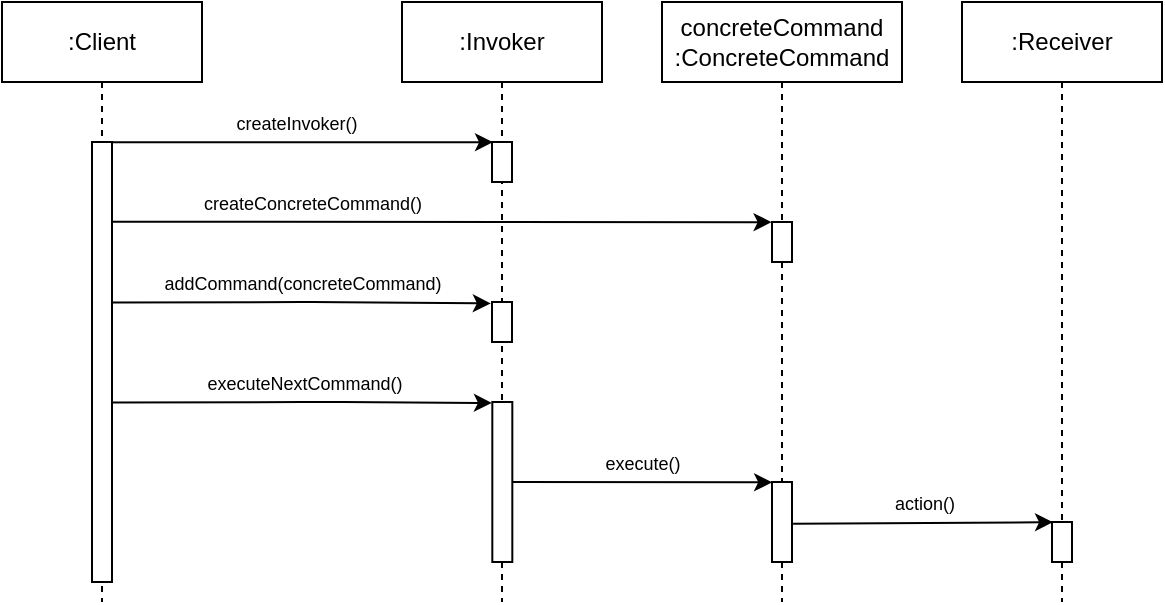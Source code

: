 <mxfile version="15.6.6" type="device"><diagram id="kgpKYQtTHZ0yAKxKKP6v" name="Page-1"><mxGraphModel dx="652" dy="961" grid="1" gridSize="10" guides="1" tooltips="1" connect="1" arrows="1" fold="1" page="1" pageScale="1" pageWidth="850" pageHeight="1100" math="0" shadow="0"><root><mxCell id="0"/><mxCell id="1" parent="0"/><mxCell id="WiDlirkSuBx2nw_9Ve1g-5" value=":Client" style="shape=umlLifeline;perimeter=lifelinePerimeter;whiteSpace=wrap;html=1;container=1;collapsible=0;recursiveResize=0;outlineConnect=0;" parent="1" vertex="1"><mxGeometry x="50" y="440" width="100" height="300" as="geometry"/></mxCell><mxCell id="WiDlirkSuBx2nw_9Ve1g-9" value="" style="points=[];perimeter=orthogonalPerimeter;rounded=0;shadow=0;strokeWidth=1;" parent="WiDlirkSuBx2nw_9Ve1g-5" vertex="1"><mxGeometry x="45" y="70" width="10" height="220" as="geometry"/></mxCell><mxCell id="WiDlirkSuBx2nw_9Ve1g-6" value=":Invoker" style="shape=umlLifeline;perimeter=lifelinePerimeter;whiteSpace=wrap;html=1;container=1;collapsible=0;recursiveResize=0;outlineConnect=0;" parent="1" vertex="1"><mxGeometry x="250" y="440" width="100" height="300" as="geometry"/></mxCell><mxCell id="WiDlirkSuBx2nw_9Ve1g-33" value="" style="endArrow=classic;html=1;exitX=0.984;exitY=0.365;exitDx=0;exitDy=0;exitPerimeter=0;entryX=-0.02;entryY=0.006;entryDx=0;entryDy=0;entryPerimeter=0;" parent="WiDlirkSuBx2nw_9Ve1g-6" target="WiDlirkSuBx2nw_9Ve1g-35" edge="1"><mxGeometry width="50" height="50" relative="1" as="geometry"><mxPoint x="-145.0" y="200.3" as="sourcePoint"/><mxPoint x="30.16" y="221" as="targetPoint"/><Array as="points"><mxPoint x="-39.84" y="200"/></Array></mxGeometry></mxCell><mxCell id="WiDlirkSuBx2nw_9Ve1g-34" value="&lt;font style=&quot;font-size: 9px&quot;&gt;executeNextCommand()&lt;/font&gt;" style="edgeLabel;html=1;align=center;verticalAlign=middle;resizable=0;points=[];" parent="WiDlirkSuBx2nw_9Ve1g-33" vertex="1" connectable="0"><mxGeometry x="-0.118" y="1" relative="1" as="geometry"><mxPoint x="11.73" y="-9.32" as="offset"/></mxGeometry></mxCell><mxCell id="WiDlirkSuBx2nw_9Ve1g-35" value="" style="points=[];perimeter=orthogonalPerimeter;rounded=0;shadow=0;strokeWidth=1;" parent="WiDlirkSuBx2nw_9Ve1g-6" vertex="1"><mxGeometry x="45.16" y="200" width="10" height="80" as="geometry"/></mxCell><mxCell id="WiDlirkSuBx2nw_9Ve1g-7" value="concreteCommand :ConcreteCommand" style="shape=umlLifeline;perimeter=lifelinePerimeter;whiteSpace=wrap;html=1;container=1;collapsible=0;recursiveResize=0;outlineConnect=0;" parent="1" vertex="1"><mxGeometry x="380" y="440" width="120" height="300" as="geometry"/></mxCell><mxCell id="WiDlirkSuBx2nw_9Ve1g-11" value="" style="points=[];perimeter=orthogonalPerimeter;rounded=0;shadow=0;strokeWidth=1;" parent="WiDlirkSuBx2nw_9Ve1g-7" vertex="1"><mxGeometry x="55" y="110" width="10" height="20" as="geometry"/></mxCell><mxCell id="WiDlirkSuBx2nw_9Ve1g-21" value="" style="points=[];perimeter=orthogonalPerimeter;rounded=0;shadow=0;strokeWidth=1;" parent="WiDlirkSuBx2nw_9Ve1g-7" vertex="1"><mxGeometry x="55" y="240" width="10" height="40" as="geometry"/></mxCell><mxCell id="WiDlirkSuBx2nw_9Ve1g-8" value=":Receiver" style="shape=umlLifeline;perimeter=lifelinePerimeter;whiteSpace=wrap;html=1;container=1;collapsible=0;recursiveResize=0;outlineConnect=0;" parent="1" vertex="1"><mxGeometry x="530" y="440" width="100" height="300" as="geometry"/></mxCell><mxCell id="WiDlirkSuBx2nw_9Ve1g-27" value="" style="points=[];perimeter=orthogonalPerimeter;rounded=0;shadow=0;strokeWidth=1;" parent="WiDlirkSuBx2nw_9Ve1g-8" vertex="1"><mxGeometry x="45" y="260" width="10" height="20" as="geometry"/></mxCell><mxCell id="WiDlirkSuBx2nw_9Ve1g-15" value="" style="endArrow=classic;html=1;entryX=0.052;entryY=0.005;entryDx=0;entryDy=0;entryPerimeter=0;" parent="1" source="WiDlirkSuBx2nw_9Ve1g-9" target="WiDlirkSuBx2nw_9Ve1g-10" edge="1"><mxGeometry width="50" height="50" relative="1" as="geometry"><mxPoint x="190" y="540" as="sourcePoint"/><mxPoint x="379.83" y="550.0" as="targetPoint"/></mxGeometry></mxCell><mxCell id="WiDlirkSuBx2nw_9Ve1g-16" value="&lt;font style=&quot;font-size: 9px&quot;&gt;createInvoker()&lt;/font&gt;" style="edgeLabel;html=1;align=center;verticalAlign=middle;resizable=0;points=[];" parent="WiDlirkSuBx2nw_9Ve1g-15" vertex="1" connectable="0"><mxGeometry x="-0.118" y="1" relative="1" as="geometry"><mxPoint x="7.9" y="-9.32" as="offset"/></mxGeometry></mxCell><mxCell id="WiDlirkSuBx2nw_9Ve1g-22" value="" style="endArrow=classic;html=1;exitX=0.984;exitY=0.365;exitDx=0;exitDy=0;exitPerimeter=0;entryX=-0.058;entryY=0.035;entryDx=0;entryDy=0;entryPerimeter=0;" parent="1" source="WiDlirkSuBx2nw_9Ve1g-9" target="WiDlirkSuBx2nw_9Ve1g-32" edge="1"><mxGeometry width="50" height="50" relative="1" as="geometry"><mxPoint x="160" y="590" as="sourcePoint"/><mxPoint x="280" y="611" as="targetPoint"/><Array as="points"><mxPoint x="210" y="590"/></Array></mxGeometry></mxCell><mxCell id="WiDlirkSuBx2nw_9Ve1g-23" value="&lt;font style=&quot;font-size: 9px&quot;&gt;addCommand(concreteCommand)&lt;/font&gt;" style="edgeLabel;html=1;align=center;verticalAlign=middle;resizable=0;points=[];" parent="WiDlirkSuBx2nw_9Ve1g-22" vertex="1" connectable="0"><mxGeometry x="-0.118" y="1" relative="1" as="geometry"><mxPoint x="11.73" y="-9.32" as="offset"/></mxGeometry></mxCell><mxCell id="WiDlirkSuBx2nw_9Ve1g-28" value="" style="endArrow=classic;html=1;entryX=0.052;entryY=0.005;entryDx=0;entryDy=0;entryPerimeter=0;exitX=1.055;exitY=0.522;exitDx=0;exitDy=0;exitPerimeter=0;" parent="1" source="WiDlirkSuBx2nw_9Ve1g-21" target="WiDlirkSuBx2nw_9Ve1g-27" edge="1"><mxGeometry width="50" height="50" relative="1" as="geometry"><mxPoint x="445" y="680.0" as="sourcePoint"/><mxPoint x="509.93" y="660.08" as="targetPoint"/></mxGeometry></mxCell><mxCell id="WiDlirkSuBx2nw_9Ve1g-29" value="&lt;font style=&quot;font-size: 9px&quot;&gt;action()&lt;/font&gt;" style="edgeLabel;html=1;align=center;verticalAlign=middle;resizable=0;points=[];" parent="WiDlirkSuBx2nw_9Ve1g-28" vertex="1" connectable="0"><mxGeometry x="-0.118" y="1" relative="1" as="geometry"><mxPoint x="7.9" y="-9.32" as="offset"/></mxGeometry></mxCell><mxCell id="WiDlirkSuBx2nw_9Ve1g-10" value="" style="points=[];perimeter=orthogonalPerimeter;rounded=0;shadow=0;strokeWidth=1;" parent="1" vertex="1"><mxGeometry x="295" y="510" width="10" height="20" as="geometry"/></mxCell><mxCell id="WiDlirkSuBx2nw_9Ve1g-13" value="" style="endArrow=classic;html=1;entryX=-0.021;entryY=0.004;entryDx=0;entryDy=0;entryPerimeter=0;exitX=1.012;exitY=0.181;exitDx=0;exitDy=0;exitPerimeter=0;" parent="1" source="WiDlirkSuBx2nw_9Ve1g-9" target="WiDlirkSuBx2nw_9Ve1g-11" edge="1"><mxGeometry width="50" height="50" relative="1" as="geometry"><mxPoint x="160" y="550" as="sourcePoint"/><mxPoint x="304" y="504" as="targetPoint"/></mxGeometry></mxCell><mxCell id="WiDlirkSuBx2nw_9Ve1g-14" value="&lt;font style=&quot;font-size: 9px&quot;&gt;createConcreteCommand()&lt;/font&gt;" style="edgeLabel;html=1;align=center;verticalAlign=middle;resizable=0;points=[];" parent="WiDlirkSuBx2nw_9Ve1g-13" vertex="1" connectable="0"><mxGeometry x="-0.118" y="1" relative="1" as="geometry"><mxPoint x="-45.74" y="-9.32" as="offset"/></mxGeometry></mxCell><mxCell id="WiDlirkSuBx2nw_9Ve1g-32" value="" style="points=[];perimeter=orthogonalPerimeter;rounded=0;shadow=0;strokeWidth=1;" parent="1" vertex="1"><mxGeometry x="295" y="590" width="10" height="20" as="geometry"/></mxCell><mxCell id="WiDlirkSuBx2nw_9Ve1g-36" value="" style="endArrow=classic;html=1;exitX=1.02;exitY=0.5;exitDx=0;exitDy=0;exitPerimeter=0;entryX=0.007;entryY=0.004;entryDx=0;entryDy=0;entryPerimeter=0;" parent="1" source="WiDlirkSuBx2nw_9Ve1g-35" target="WiDlirkSuBx2nw_9Ve1g-21" edge="1"><mxGeometry width="50" height="50" relative="1" as="geometry"><mxPoint x="360" y="730" as="sourcePoint"/><mxPoint x="410" y="680" as="targetPoint"/></mxGeometry></mxCell><mxCell id="WiDlirkSuBx2nw_9Ve1g-37" value="&lt;font style=&quot;font-size: 9px&quot;&gt;execute()&lt;/font&gt;" style="edgeLabel;html=1;align=center;verticalAlign=middle;resizable=0;points=[];" parent="WiDlirkSuBx2nw_9Ve1g-36" vertex="1" connectable="0"><mxGeometry x="-0.06" relative="1" as="geometry"><mxPoint x="3.67" y="-10.08" as="offset"/></mxGeometry></mxCell></root></mxGraphModel></diagram></mxfile>